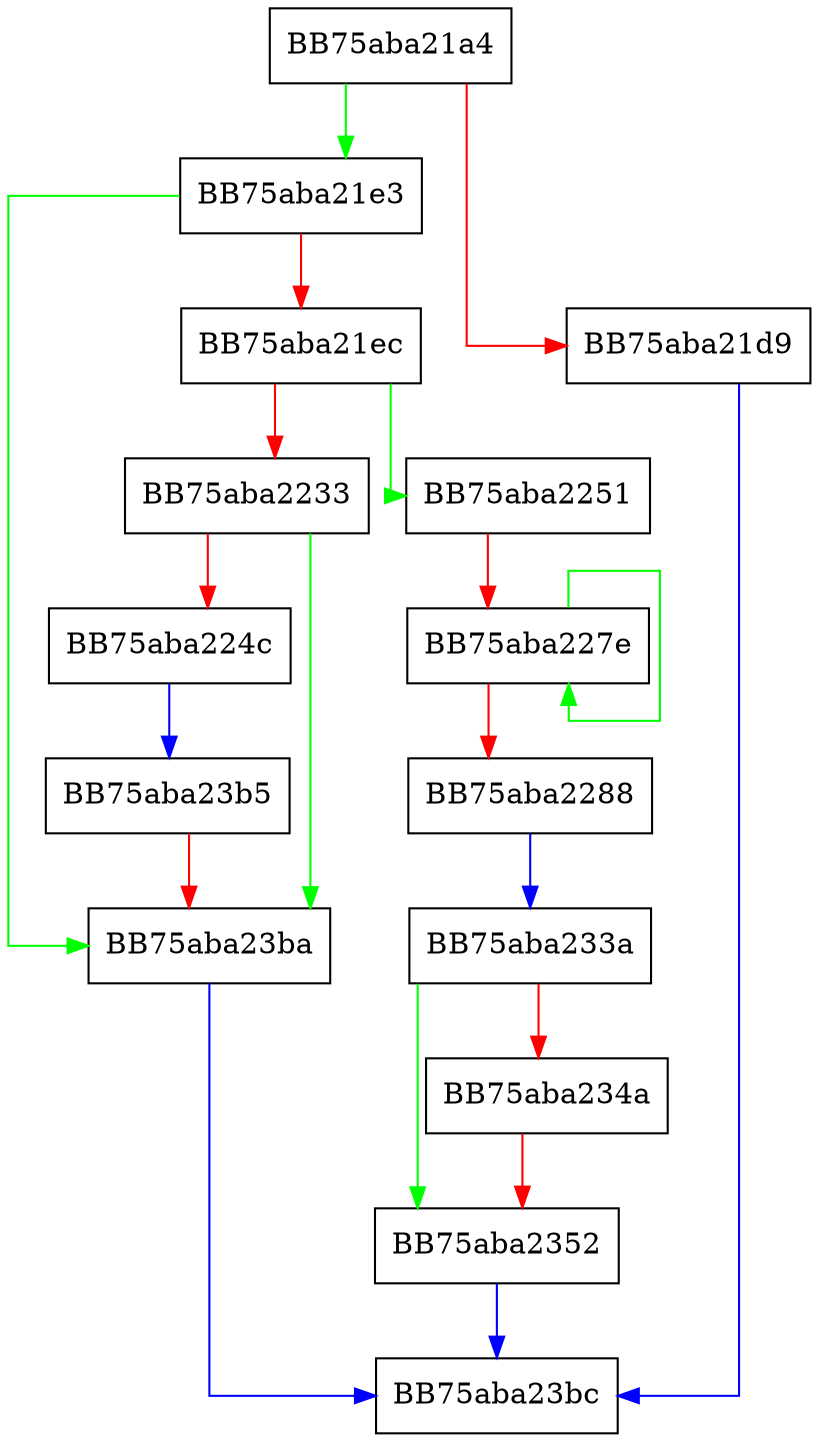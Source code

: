 digraph ClearOriginalFileName {
  node [shape="box"];
  graph [splines=ortho];
  BB75aba21a4 -> BB75aba21e3 [color="green"];
  BB75aba21a4 -> BB75aba21d9 [color="red"];
  BB75aba21d9 -> BB75aba23bc [color="blue"];
  BB75aba21e3 -> BB75aba23ba [color="green"];
  BB75aba21e3 -> BB75aba21ec [color="red"];
  BB75aba21ec -> BB75aba2251 [color="green"];
  BB75aba21ec -> BB75aba2233 [color="red"];
  BB75aba2233 -> BB75aba23ba [color="green"];
  BB75aba2233 -> BB75aba224c [color="red"];
  BB75aba224c -> BB75aba23b5 [color="blue"];
  BB75aba2251 -> BB75aba227e [color="red"];
  BB75aba227e -> BB75aba227e [color="green"];
  BB75aba227e -> BB75aba2288 [color="red"];
  BB75aba2288 -> BB75aba233a [color="blue"];
  BB75aba233a -> BB75aba2352 [color="green"];
  BB75aba233a -> BB75aba234a [color="red"];
  BB75aba234a -> BB75aba2352 [color="red"];
  BB75aba2352 -> BB75aba23bc [color="blue"];
  BB75aba23b5 -> BB75aba23ba [color="red"];
  BB75aba23ba -> BB75aba23bc [color="blue"];
}